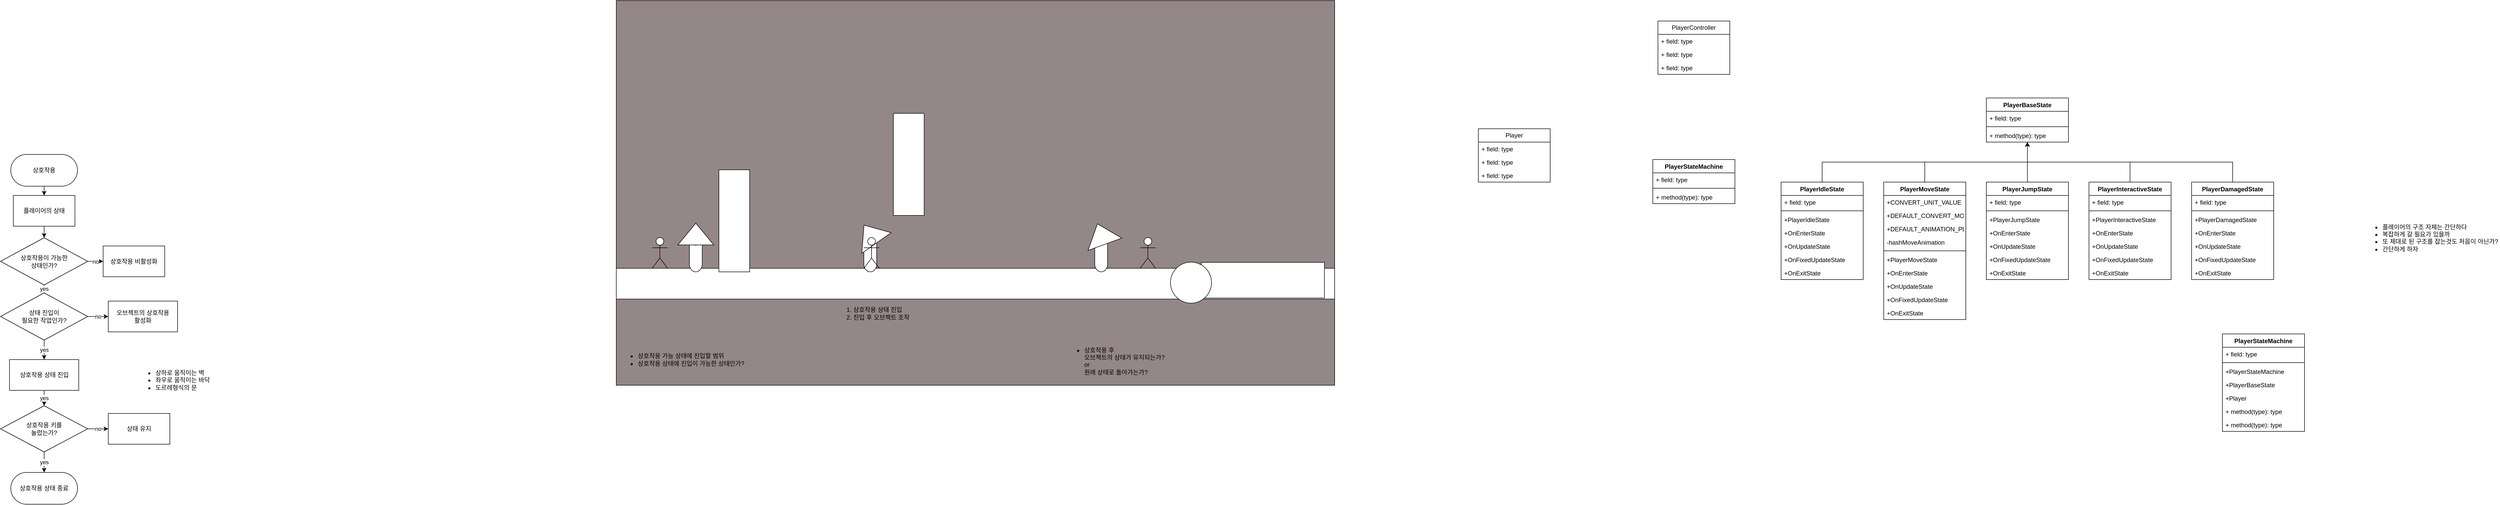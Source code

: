 <mxfile version="24.7.14">
  <diagram id="C5RBs43oDa-KdzZeNtuy" name="Page-1">
    <mxGraphModel dx="5763" dy="757" grid="1" gridSize="10" guides="1" tooltips="1" connect="1" arrows="1" fold="1" page="1" pageScale="1" pageWidth="827" pageHeight="1169" math="0" shadow="0">
      <root>
        <mxCell id="WIyWlLk6GJQsqaUBKTNV-0" />
        <mxCell id="WIyWlLk6GJQsqaUBKTNV-1" parent="WIyWlLk6GJQsqaUBKTNV-0" />
        <mxCell id="gmQWbF-xbGZ5uaHnf1Lp-3" value="" style="rounded=0;whiteSpace=wrap;html=1;fillColor=#948787;" parent="WIyWlLk6GJQsqaUBKTNV-1" vertex="1">
          <mxGeometry x="-2360" y="30" width="1400" height="750" as="geometry" />
        </mxCell>
        <mxCell id="gmQWbF-xbGZ5uaHnf1Lp-4" value="" style="rounded=0;whiteSpace=wrap;html=1;" parent="WIyWlLk6GJQsqaUBKTNV-1" vertex="1">
          <mxGeometry x="-2360" y="552" width="1400" height="60" as="geometry" />
        </mxCell>
        <mxCell id="gmQWbF-xbGZ5uaHnf1Lp-10" value="" style="group" parent="WIyWlLk6GJQsqaUBKTNV-1" vertex="1" connectable="0">
          <mxGeometry x="-2290" y="360" width="190" height="199" as="geometry" />
        </mxCell>
        <mxCell id="gmQWbF-xbGZ5uaHnf1Lp-2" value="" style="rounded=0;whiteSpace=wrap;html=1;" parent="gmQWbF-xbGZ5uaHnf1Lp-10" vertex="1">
          <mxGeometry x="130" width="60" height="199" as="geometry" />
        </mxCell>
        <mxCell id="gmQWbF-xbGZ5uaHnf1Lp-5" value="" style="shape=umlActor;verticalLabelPosition=bottom;verticalAlign=top;html=1;outlineConnect=0;" parent="gmQWbF-xbGZ5uaHnf1Lp-10" vertex="1">
          <mxGeometry y="132" width="30" height="60" as="geometry" />
        </mxCell>
        <mxCell id="gmQWbF-xbGZ5uaHnf1Lp-9" value="" style="group" parent="gmQWbF-xbGZ5uaHnf1Lp-10" vertex="1" connectable="0">
          <mxGeometry x="50" y="104" width="70" height="95" as="geometry" />
        </mxCell>
        <mxCell id="gmQWbF-xbGZ5uaHnf1Lp-8" value="" style="shape=cylinder3;whiteSpace=wrap;html=1;boundedLbl=1;backgroundOutline=1;size=15;" parent="gmQWbF-xbGZ5uaHnf1Lp-9" vertex="1">
          <mxGeometry x="22.5" y="13" width="25" height="82" as="geometry" />
        </mxCell>
        <mxCell id="gmQWbF-xbGZ5uaHnf1Lp-6" value="" style="triangle;whiteSpace=wrap;html=1;rotation=-90;" parent="gmQWbF-xbGZ5uaHnf1Lp-9" vertex="1">
          <mxGeometry x="13.75" y="-13.75" width="42.5" height="70" as="geometry" />
        </mxCell>
        <mxCell id="gmQWbF-xbGZ5uaHnf1Lp-11" value="" style="group" parent="WIyWlLk6GJQsqaUBKTNV-1" vertex="1" connectable="0">
          <mxGeometry x="-1950" y="360" width="190" height="199" as="geometry" />
        </mxCell>
        <mxCell id="gmQWbF-xbGZ5uaHnf1Lp-14" value="" style="group" parent="gmQWbF-xbGZ5uaHnf1Lp-11" vertex="1" connectable="0">
          <mxGeometry x="50" y="104" width="70" height="95" as="geometry" />
        </mxCell>
        <mxCell id="gmQWbF-xbGZ5uaHnf1Lp-15" value="" style="shape=cylinder3;whiteSpace=wrap;html=1;boundedLbl=1;backgroundOutline=1;size=15;" parent="gmQWbF-xbGZ5uaHnf1Lp-14" vertex="1">
          <mxGeometry x="22.5" y="13" width="25" height="82" as="geometry" />
        </mxCell>
        <mxCell id="gmQWbF-xbGZ5uaHnf1Lp-16" value="" style="triangle;whiteSpace=wrap;html=1;rotation=-125;" parent="gmQWbF-xbGZ5uaHnf1Lp-14" vertex="1">
          <mxGeometry x="13.75" y="-13.75" width="42.5" height="70" as="geometry" />
        </mxCell>
        <mxCell id="gmQWbF-xbGZ5uaHnf1Lp-13" value="" style="shape=umlActor;verticalLabelPosition=bottom;verticalAlign=top;html=1;outlineConnect=0;" parent="gmQWbF-xbGZ5uaHnf1Lp-14" vertex="1">
          <mxGeometry x="22.5" y="28" width="30" height="60" as="geometry" />
        </mxCell>
        <mxCell id="gmQWbF-xbGZ5uaHnf1Lp-12" value="" style="rounded=0;whiteSpace=wrap;html=1;" parent="WIyWlLk6GJQsqaUBKTNV-1" vertex="1">
          <mxGeometry x="-1820" y="250" width="60" height="199" as="geometry" />
        </mxCell>
        <mxCell id="gmQWbF-xbGZ5uaHnf1Lp-17" value="" style="group" parent="WIyWlLk6GJQsqaUBKTNV-1" vertex="1" connectable="0">
          <mxGeometry x="-1500" y="360" width="200" height="199" as="geometry" />
        </mxCell>
        <mxCell id="gmQWbF-xbGZ5uaHnf1Lp-19" value="" style="shape=umlActor;verticalLabelPosition=bottom;verticalAlign=top;html=1;outlineConnect=0;" parent="gmQWbF-xbGZ5uaHnf1Lp-17" vertex="1">
          <mxGeometry x="161" y="132" width="30" height="60" as="geometry" />
        </mxCell>
        <mxCell id="gmQWbF-xbGZ5uaHnf1Lp-20" value="" style="group" parent="gmQWbF-xbGZ5uaHnf1Lp-17" vertex="1" connectable="0">
          <mxGeometry x="50" y="104" width="70" height="95" as="geometry" />
        </mxCell>
        <mxCell id="gmQWbF-xbGZ5uaHnf1Lp-21" value="" style="shape=cylinder3;whiteSpace=wrap;html=1;boundedLbl=1;backgroundOutline=1;size=15;" parent="gmQWbF-xbGZ5uaHnf1Lp-20" vertex="1">
          <mxGeometry x="22.5" y="13" width="25" height="82" as="geometry" />
        </mxCell>
        <mxCell id="gmQWbF-xbGZ5uaHnf1Lp-22" value="" style="triangle;whiteSpace=wrap;html=1;rotation=-110;" parent="gmQWbF-xbGZ5uaHnf1Lp-20" vertex="1">
          <mxGeometry x="13.75" y="-13.75" width="42.5" height="70" as="geometry" />
        </mxCell>
        <mxCell id="gmQWbF-xbGZ5uaHnf1Lp-18" value="" style="rounded=0;whiteSpace=wrap;html=1;" parent="WIyWlLk6GJQsqaUBKTNV-1" vertex="1">
          <mxGeometry x="-1220" y="540.5" width="240" height="69.5" as="geometry" />
        </mxCell>
        <mxCell id="gmQWbF-xbGZ5uaHnf1Lp-32" value="&lt;ol&gt;&lt;li&gt;상호작용 상태 진입&lt;/li&gt;&lt;li&gt;진입 후 오브젝트 조작&lt;/li&gt;&lt;/ol&gt;" style="text;strokeColor=none;fillColor=none;html=1;whiteSpace=wrap;verticalAlign=middle;overflow=hidden;" parent="WIyWlLk6GJQsqaUBKTNV-1" vertex="1">
          <mxGeometry x="-1940" y="600" width="170" height="80" as="geometry" />
        </mxCell>
        <mxCell id="gmQWbF-xbGZ5uaHnf1Lp-33" value="&lt;ul&gt;&lt;li&gt;상호작용 가능 상태에 진입할 범위&lt;/li&gt;&lt;li&gt;상호작용 상태에 진입이 가능한 상태인가?&lt;/li&gt;&lt;/ul&gt;" style="text;strokeColor=none;fillColor=none;html=1;whiteSpace=wrap;verticalAlign=middle;overflow=hidden;" parent="WIyWlLk6GJQsqaUBKTNV-1" vertex="1">
          <mxGeometry x="-2360" y="690" width="300" height="80" as="geometry" />
        </mxCell>
        <mxCell id="gmQWbF-xbGZ5uaHnf1Lp-34" value="&lt;ul&gt;&lt;li&gt;상호작용 후&lt;br&gt;오브젝트의 상태가 유지되는가?&lt;br&gt;or&lt;br&gt;원래 상태로 돌아가는가?&lt;/li&gt;&lt;/ul&gt;" style="text;strokeColor=none;fillColor=none;html=1;whiteSpace=wrap;verticalAlign=middle;overflow=hidden;" parent="WIyWlLk6GJQsqaUBKTNV-1" vertex="1">
          <mxGeometry x="-1490" y="690" width="300" height="80" as="geometry" />
        </mxCell>
        <mxCell id="gmQWbF-xbGZ5uaHnf1Lp-62" style="edgeStyle=orthogonalEdgeStyle;rounded=0;orthogonalLoop=1;jettySize=auto;html=1;" parent="WIyWlLk6GJQsqaUBKTNV-1" source="gmQWbF-xbGZ5uaHnf1Lp-37" target="gmQWbF-xbGZ5uaHnf1Lp-39" edge="1">
          <mxGeometry relative="1" as="geometry" />
        </mxCell>
        <mxCell id="gmQWbF-xbGZ5uaHnf1Lp-37" value="상호작용" style="rounded=1;whiteSpace=wrap;html=1;arcSize=50;" parent="WIyWlLk6GJQsqaUBKTNV-1" vertex="1">
          <mxGeometry x="-3540" y="330" width="130" height="62" as="geometry" />
        </mxCell>
        <mxCell id="gmQWbF-xbGZ5uaHnf1Lp-59" value="yes" style="edgeStyle=orthogonalEdgeStyle;rounded=0;orthogonalLoop=1;jettySize=auto;html=1;entryX=0.5;entryY=0;entryDx=0;entryDy=0;" parent="WIyWlLk6GJQsqaUBKTNV-1" source="gmQWbF-xbGZ5uaHnf1Lp-38" target="gmQWbF-xbGZ5uaHnf1Lp-42" edge="1">
          <mxGeometry relative="1" as="geometry" />
        </mxCell>
        <mxCell id="gmQWbF-xbGZ5uaHnf1Lp-60" value="no" style="edgeStyle=orthogonalEdgeStyle;rounded=0;orthogonalLoop=1;jettySize=auto;html=1;" parent="WIyWlLk6GJQsqaUBKTNV-1" source="gmQWbF-xbGZ5uaHnf1Lp-38" target="gmQWbF-xbGZ5uaHnf1Lp-40" edge="1">
          <mxGeometry relative="1" as="geometry" />
        </mxCell>
        <mxCell id="gmQWbF-xbGZ5uaHnf1Lp-38" value="상호작용이 가능한&lt;br&gt;상태인가?" style="rhombus;whiteSpace=wrap;html=1;" parent="WIyWlLk6GJQsqaUBKTNV-1" vertex="1">
          <mxGeometry x="-3560" y="492.5" width="170" height="92" as="geometry" />
        </mxCell>
        <mxCell id="gmQWbF-xbGZ5uaHnf1Lp-61" style="edgeStyle=orthogonalEdgeStyle;rounded=0;orthogonalLoop=1;jettySize=auto;html=1;entryX=0.5;entryY=0;entryDx=0;entryDy=0;" parent="WIyWlLk6GJQsqaUBKTNV-1" source="gmQWbF-xbGZ5uaHnf1Lp-39" target="gmQWbF-xbGZ5uaHnf1Lp-38" edge="1">
          <mxGeometry relative="1" as="geometry" />
        </mxCell>
        <mxCell id="gmQWbF-xbGZ5uaHnf1Lp-39" value="플레이어의 상태" style="rounded=0;whiteSpace=wrap;html=1;" parent="WIyWlLk6GJQsqaUBKTNV-1" vertex="1">
          <mxGeometry x="-3535" y="410" width="120" height="60" as="geometry" />
        </mxCell>
        <mxCell id="gmQWbF-xbGZ5uaHnf1Lp-40" value="상호작용 비활성화" style="rounded=0;whiteSpace=wrap;html=1;" parent="WIyWlLk6GJQsqaUBKTNV-1" vertex="1">
          <mxGeometry x="-3360" y="508.5" width="120" height="60" as="geometry" />
        </mxCell>
        <mxCell id="gmQWbF-xbGZ5uaHnf1Lp-56" value="yes" style="edgeStyle=orthogonalEdgeStyle;rounded=0;orthogonalLoop=1;jettySize=auto;html=1;entryX=0.5;entryY=0;entryDx=0;entryDy=0;" parent="WIyWlLk6GJQsqaUBKTNV-1" source="gmQWbF-xbGZ5uaHnf1Lp-41" target="gmQWbF-xbGZ5uaHnf1Lp-45" edge="1">
          <mxGeometry relative="1" as="geometry" />
        </mxCell>
        <mxCell id="gmQWbF-xbGZ5uaHnf1Lp-41" value="상호작용 상태 진입" style="rounded=0;whiteSpace=wrap;html=1;" parent="WIyWlLk6GJQsqaUBKTNV-1" vertex="1">
          <mxGeometry x="-3542.5" y="730" width="135" height="60" as="geometry" />
        </mxCell>
        <mxCell id="gmQWbF-xbGZ5uaHnf1Lp-57" value="yes" style="edgeStyle=orthogonalEdgeStyle;rounded=0;orthogonalLoop=1;jettySize=auto;html=1;" parent="WIyWlLk6GJQsqaUBKTNV-1" source="gmQWbF-xbGZ5uaHnf1Lp-42" target="gmQWbF-xbGZ5uaHnf1Lp-41" edge="1">
          <mxGeometry relative="1" as="geometry" />
        </mxCell>
        <mxCell id="gmQWbF-xbGZ5uaHnf1Lp-58" value="no" style="edgeStyle=orthogonalEdgeStyle;rounded=0;orthogonalLoop=1;jettySize=auto;html=1;" parent="WIyWlLk6GJQsqaUBKTNV-1" source="gmQWbF-xbGZ5uaHnf1Lp-42" target="gmQWbF-xbGZ5uaHnf1Lp-43" edge="1">
          <mxGeometry relative="1" as="geometry" />
        </mxCell>
        <mxCell id="gmQWbF-xbGZ5uaHnf1Lp-42" value="상태 진입이&lt;br&gt;필요한 작업인가?" style="rhombus;whiteSpace=wrap;html=1;" parent="WIyWlLk6GJQsqaUBKTNV-1" vertex="1">
          <mxGeometry x="-3560" y="600" width="170" height="92" as="geometry" />
        </mxCell>
        <mxCell id="gmQWbF-xbGZ5uaHnf1Lp-43" value="오브젝트의 상호작용&lt;br&gt;활성화" style="rounded=0;whiteSpace=wrap;html=1;" parent="WIyWlLk6GJQsqaUBKTNV-1" vertex="1">
          <mxGeometry x="-3350" y="616" width="135" height="60" as="geometry" />
        </mxCell>
        <mxCell id="gmQWbF-xbGZ5uaHnf1Lp-54" value="yes" style="edgeStyle=orthogonalEdgeStyle;rounded=0;orthogonalLoop=1;jettySize=auto;html=1;" parent="WIyWlLk6GJQsqaUBKTNV-1" source="gmQWbF-xbGZ5uaHnf1Lp-45" target="gmQWbF-xbGZ5uaHnf1Lp-49" edge="1">
          <mxGeometry relative="1" as="geometry" />
        </mxCell>
        <mxCell id="gmQWbF-xbGZ5uaHnf1Lp-55" value="no" style="edgeStyle=orthogonalEdgeStyle;rounded=0;orthogonalLoop=1;jettySize=auto;html=1;entryX=0;entryY=0.5;entryDx=0;entryDy=0;" parent="WIyWlLk6GJQsqaUBKTNV-1" source="gmQWbF-xbGZ5uaHnf1Lp-45" target="gmQWbF-xbGZ5uaHnf1Lp-46" edge="1">
          <mxGeometry relative="1" as="geometry" />
        </mxCell>
        <mxCell id="gmQWbF-xbGZ5uaHnf1Lp-45" value="상호작용 키를&lt;br&gt;눌렀는가?" style="rhombus;whiteSpace=wrap;html=1;" parent="WIyWlLk6GJQsqaUBKTNV-1" vertex="1">
          <mxGeometry x="-3560" y="820" width="170" height="90" as="geometry" />
        </mxCell>
        <mxCell id="gmQWbF-xbGZ5uaHnf1Lp-46" value="상태 유지" style="rounded=0;whiteSpace=wrap;html=1;" parent="WIyWlLk6GJQsqaUBKTNV-1" vertex="1">
          <mxGeometry x="-3350" y="835" width="120" height="60" as="geometry" />
        </mxCell>
        <mxCell id="gmQWbF-xbGZ5uaHnf1Lp-49" value="상호작용 상태 종료" style="rounded=1;whiteSpace=wrap;html=1;arcSize=50;" parent="WIyWlLk6GJQsqaUBKTNV-1" vertex="1">
          <mxGeometry x="-3540" y="950" width="130" height="62" as="geometry" />
        </mxCell>
        <mxCell id="gmQWbF-xbGZ5uaHnf1Lp-50" value="" style="ellipse;whiteSpace=wrap;html=1;aspect=fixed;" parent="WIyWlLk6GJQsqaUBKTNV-1" vertex="1">
          <mxGeometry x="-1280" y="540" width="80" height="80" as="geometry" />
        </mxCell>
        <mxCell id="gmQWbF-xbGZ5uaHnf1Lp-51" value="&lt;ul&gt;&lt;li&gt;상하로 움직이는 벽&lt;/li&gt;&lt;li&gt;좌우로 움직이는 바닥&lt;/li&gt;&lt;li&gt;도르레형식의 문&lt;/li&gt;&lt;/ul&gt;" style="text;strokeColor=none;fillColor=none;html=1;whiteSpace=wrap;verticalAlign=middle;overflow=hidden;" parent="WIyWlLk6GJQsqaUBKTNV-1" vertex="1">
          <mxGeometry x="-3300" y="730" width="300" height="80" as="geometry" />
        </mxCell>
        <mxCell id="FF1QrlmVF40zC5lhkL89-0" value="Player" style="swimlane;fontStyle=0;childLayout=stackLayout;horizontal=1;startSize=26;fillColor=none;horizontalStack=0;resizeParent=1;resizeParentMax=0;resizeLast=0;collapsible=1;marginBottom=0;whiteSpace=wrap;html=1;" vertex="1" parent="WIyWlLk6GJQsqaUBKTNV-1">
          <mxGeometry x="-680" y="280" width="140" height="104" as="geometry" />
        </mxCell>
        <mxCell id="FF1QrlmVF40zC5lhkL89-1" value="+ field: type" style="text;strokeColor=none;fillColor=none;align=left;verticalAlign=top;spacingLeft=4;spacingRight=4;overflow=hidden;rotatable=0;points=[[0,0.5],[1,0.5]];portConstraint=eastwest;whiteSpace=wrap;html=1;" vertex="1" parent="FF1QrlmVF40zC5lhkL89-0">
          <mxGeometry y="26" width="140" height="26" as="geometry" />
        </mxCell>
        <mxCell id="FF1QrlmVF40zC5lhkL89-2" value="+ field: type" style="text;strokeColor=none;fillColor=none;align=left;verticalAlign=top;spacingLeft=4;spacingRight=4;overflow=hidden;rotatable=0;points=[[0,0.5],[1,0.5]];portConstraint=eastwest;whiteSpace=wrap;html=1;" vertex="1" parent="FF1QrlmVF40zC5lhkL89-0">
          <mxGeometry y="52" width="140" height="26" as="geometry" />
        </mxCell>
        <mxCell id="FF1QrlmVF40zC5lhkL89-3" value="+ field: type" style="text;strokeColor=none;fillColor=none;align=left;verticalAlign=top;spacingLeft=4;spacingRight=4;overflow=hidden;rotatable=0;points=[[0,0.5],[1,0.5]];portConstraint=eastwest;whiteSpace=wrap;html=1;" vertex="1" parent="FF1QrlmVF40zC5lhkL89-0">
          <mxGeometry y="78" width="140" height="26" as="geometry" />
        </mxCell>
        <mxCell id="FF1QrlmVF40zC5lhkL89-4" value="PlayerController" style="swimlane;fontStyle=0;childLayout=stackLayout;horizontal=1;startSize=26;fillColor=none;horizontalStack=0;resizeParent=1;resizeParentMax=0;resizeLast=0;collapsible=1;marginBottom=0;whiteSpace=wrap;html=1;" vertex="1" parent="WIyWlLk6GJQsqaUBKTNV-1">
          <mxGeometry x="-330" y="70" width="140" height="104" as="geometry" />
        </mxCell>
        <mxCell id="FF1QrlmVF40zC5lhkL89-5" value="+ field: type" style="text;strokeColor=none;fillColor=none;align=left;verticalAlign=top;spacingLeft=4;spacingRight=4;overflow=hidden;rotatable=0;points=[[0,0.5],[1,0.5]];portConstraint=eastwest;whiteSpace=wrap;html=1;" vertex="1" parent="FF1QrlmVF40zC5lhkL89-4">
          <mxGeometry y="26" width="140" height="26" as="geometry" />
        </mxCell>
        <mxCell id="FF1QrlmVF40zC5lhkL89-6" value="+ field: type" style="text;strokeColor=none;fillColor=none;align=left;verticalAlign=top;spacingLeft=4;spacingRight=4;overflow=hidden;rotatable=0;points=[[0,0.5],[1,0.5]];portConstraint=eastwest;whiteSpace=wrap;html=1;" vertex="1" parent="FF1QrlmVF40zC5lhkL89-4">
          <mxGeometry y="52" width="140" height="26" as="geometry" />
        </mxCell>
        <mxCell id="FF1QrlmVF40zC5lhkL89-7" value="+ field: type" style="text;strokeColor=none;fillColor=none;align=left;verticalAlign=top;spacingLeft=4;spacingRight=4;overflow=hidden;rotatable=0;points=[[0,0.5],[1,0.5]];portConstraint=eastwest;whiteSpace=wrap;html=1;" vertex="1" parent="FF1QrlmVF40zC5lhkL89-4">
          <mxGeometry y="78" width="140" height="26" as="geometry" />
        </mxCell>
        <mxCell id="FF1QrlmVF40zC5lhkL89-12" value="PlayerStateMachine" style="swimlane;fontStyle=1;align=center;verticalAlign=top;childLayout=stackLayout;horizontal=1;startSize=26;horizontalStack=0;resizeParent=1;resizeParentMax=0;resizeLast=0;collapsible=1;marginBottom=0;whiteSpace=wrap;html=1;" vertex="1" parent="WIyWlLk6GJQsqaUBKTNV-1">
          <mxGeometry x="-340" y="340" width="160" height="86" as="geometry" />
        </mxCell>
        <mxCell id="FF1QrlmVF40zC5lhkL89-13" value="+ field: type" style="text;strokeColor=none;fillColor=none;align=left;verticalAlign=top;spacingLeft=4;spacingRight=4;overflow=hidden;rotatable=0;points=[[0,0.5],[1,0.5]];portConstraint=eastwest;whiteSpace=wrap;html=1;" vertex="1" parent="FF1QrlmVF40zC5lhkL89-12">
          <mxGeometry y="26" width="160" height="26" as="geometry" />
        </mxCell>
        <mxCell id="FF1QrlmVF40zC5lhkL89-14" value="" style="line;strokeWidth=1;fillColor=none;align=left;verticalAlign=middle;spacingTop=-1;spacingLeft=3;spacingRight=3;rotatable=0;labelPosition=right;points=[];portConstraint=eastwest;strokeColor=inherit;" vertex="1" parent="FF1QrlmVF40zC5lhkL89-12">
          <mxGeometry y="52" width="160" height="8" as="geometry" />
        </mxCell>
        <mxCell id="FF1QrlmVF40zC5lhkL89-15" value="+ method(type): type" style="text;strokeColor=none;fillColor=none;align=left;verticalAlign=top;spacingLeft=4;spacingRight=4;overflow=hidden;rotatable=0;points=[[0,0.5],[1,0.5]];portConstraint=eastwest;whiteSpace=wrap;html=1;" vertex="1" parent="FF1QrlmVF40zC5lhkL89-12">
          <mxGeometry y="60" width="160" height="26" as="geometry" />
        </mxCell>
        <mxCell id="FF1QrlmVF40zC5lhkL89-16" value="PlayerBaseState" style="swimlane;fontStyle=1;align=center;verticalAlign=top;childLayout=stackLayout;horizontal=1;startSize=26;horizontalStack=0;resizeParent=1;resizeParentMax=0;resizeLast=0;collapsible=1;marginBottom=0;whiteSpace=wrap;html=1;" vertex="1" parent="WIyWlLk6GJQsqaUBKTNV-1">
          <mxGeometry x="310" y="220" width="160" height="86" as="geometry" />
        </mxCell>
        <mxCell id="FF1QrlmVF40zC5lhkL89-17" value="+ field: type" style="text;strokeColor=none;fillColor=none;align=left;verticalAlign=top;spacingLeft=4;spacingRight=4;overflow=hidden;rotatable=0;points=[[0,0.5],[1,0.5]];portConstraint=eastwest;whiteSpace=wrap;html=1;" vertex="1" parent="FF1QrlmVF40zC5lhkL89-16">
          <mxGeometry y="26" width="160" height="26" as="geometry" />
        </mxCell>
        <mxCell id="FF1QrlmVF40zC5lhkL89-18" value="" style="line;strokeWidth=1;fillColor=none;align=left;verticalAlign=middle;spacingTop=-1;spacingLeft=3;spacingRight=3;rotatable=0;labelPosition=right;points=[];portConstraint=eastwest;strokeColor=inherit;" vertex="1" parent="FF1QrlmVF40zC5lhkL89-16">
          <mxGeometry y="52" width="160" height="8" as="geometry" />
        </mxCell>
        <mxCell id="FF1QrlmVF40zC5lhkL89-19" value="+ method(type): type" style="text;strokeColor=none;fillColor=none;align=left;verticalAlign=top;spacingLeft=4;spacingRight=4;overflow=hidden;rotatable=0;points=[[0,0.5],[1,0.5]];portConstraint=eastwest;whiteSpace=wrap;html=1;" vertex="1" parent="FF1QrlmVF40zC5lhkL89-16">
          <mxGeometry y="60" width="160" height="26" as="geometry" />
        </mxCell>
        <mxCell id="FF1QrlmVF40zC5lhkL89-40" value="" style="group" vertex="1" connectable="0" parent="WIyWlLk6GJQsqaUBKTNV-1">
          <mxGeometry x="-90" y="384" width="960" height="176" as="geometry" />
        </mxCell>
        <mxCell id="FF1QrlmVF40zC5lhkL89-20" value="PlayerIdleState" style="swimlane;fontStyle=1;align=center;verticalAlign=top;childLayout=stackLayout;horizontal=1;startSize=26;horizontalStack=0;resizeParent=1;resizeParentMax=0;resizeLast=0;collapsible=1;marginBottom=0;whiteSpace=wrap;html=1;" vertex="1" parent="FF1QrlmVF40zC5lhkL89-40">
          <mxGeometry width="160" height="190" as="geometry" />
        </mxCell>
        <mxCell id="FF1QrlmVF40zC5lhkL89-21" value="+ field: type" style="text;strokeColor=none;fillColor=none;align=left;verticalAlign=top;spacingLeft=4;spacingRight=4;overflow=hidden;rotatable=0;points=[[0,0.5],[1,0.5]];portConstraint=eastwest;whiteSpace=wrap;html=1;" vertex="1" parent="FF1QrlmVF40zC5lhkL89-20">
          <mxGeometry y="26" width="160" height="26" as="geometry" />
        </mxCell>
        <mxCell id="FF1QrlmVF40zC5lhkL89-22" value="" style="line;strokeWidth=1;fillColor=none;align=left;verticalAlign=middle;spacingTop=-1;spacingLeft=3;spacingRight=3;rotatable=0;labelPosition=right;points=[];portConstraint=eastwest;strokeColor=inherit;" vertex="1" parent="FF1QrlmVF40zC5lhkL89-20">
          <mxGeometry y="52" width="160" height="8" as="geometry" />
        </mxCell>
        <mxCell id="FF1QrlmVF40zC5lhkL89-58" value="+PlayerIdleState" style="text;strokeColor=none;fillColor=none;align=left;verticalAlign=top;spacingLeft=4;spacingRight=4;overflow=hidden;rotatable=0;points=[[0,0.5],[1,0.5]];portConstraint=eastwest;whiteSpace=wrap;html=1;" vertex="1" parent="FF1QrlmVF40zC5lhkL89-20">
          <mxGeometry y="60" width="160" height="26" as="geometry" />
        </mxCell>
        <mxCell id="FF1QrlmVF40zC5lhkL89-59" value="+OnEnterState" style="text;strokeColor=none;fillColor=none;align=left;verticalAlign=top;spacingLeft=4;spacingRight=4;overflow=hidden;rotatable=0;points=[[0,0.5],[1,0.5]];portConstraint=eastwest;whiteSpace=wrap;html=1;" vertex="1" parent="FF1QrlmVF40zC5lhkL89-20">
          <mxGeometry y="86" width="160" height="26" as="geometry" />
        </mxCell>
        <mxCell id="FF1QrlmVF40zC5lhkL89-60" value="+OnUpdateState" style="text;strokeColor=none;fillColor=none;align=left;verticalAlign=top;spacingLeft=4;spacingRight=4;overflow=hidden;rotatable=0;points=[[0,0.5],[1,0.5]];portConstraint=eastwest;whiteSpace=wrap;html=1;" vertex="1" parent="FF1QrlmVF40zC5lhkL89-20">
          <mxGeometry y="112" width="160" height="26" as="geometry" />
        </mxCell>
        <mxCell id="FF1QrlmVF40zC5lhkL89-61" value="+OnFixedUpdateState" style="text;strokeColor=none;fillColor=none;align=left;verticalAlign=top;spacingLeft=4;spacingRight=4;overflow=hidden;rotatable=0;points=[[0,0.5],[1,0.5]];portConstraint=eastwest;whiteSpace=wrap;html=1;" vertex="1" parent="FF1QrlmVF40zC5lhkL89-20">
          <mxGeometry y="138" width="160" height="26" as="geometry" />
        </mxCell>
        <mxCell id="FF1QrlmVF40zC5lhkL89-62" value="+OnExitState" style="text;strokeColor=none;fillColor=none;align=left;verticalAlign=top;spacingLeft=4;spacingRight=4;overflow=hidden;rotatable=0;points=[[0,0.5],[1,0.5]];portConstraint=eastwest;whiteSpace=wrap;html=1;" vertex="1" parent="FF1QrlmVF40zC5lhkL89-20">
          <mxGeometry y="164" width="160" height="26" as="geometry" />
        </mxCell>
        <mxCell id="FF1QrlmVF40zC5lhkL89-24" value="PlayerMoveState" style="swimlane;fontStyle=1;align=center;verticalAlign=top;childLayout=stackLayout;horizontal=1;startSize=26;horizontalStack=0;resizeParent=1;resizeParentMax=0;resizeLast=0;collapsible=1;marginBottom=0;whiteSpace=wrap;html=1;" vertex="1" parent="FF1QrlmVF40zC5lhkL89-40">
          <mxGeometry x="200" width="160" height="268" as="geometry" />
        </mxCell>
        <mxCell id="FF1QrlmVF40zC5lhkL89-25" value="+CONVERT_UNIT_VALUE" style="text;strokeColor=none;fillColor=none;align=left;verticalAlign=top;spacingLeft=4;spacingRight=4;overflow=hidden;rotatable=0;points=[[0,0.5],[1,0.5]];portConstraint=eastwest;whiteSpace=wrap;html=1;" vertex="1" parent="FF1QrlmVF40zC5lhkL89-24">
          <mxGeometry y="26" width="160" height="26" as="geometry" />
        </mxCell>
        <mxCell id="FF1QrlmVF40zC5lhkL89-46" value="+DEFAULT_CONVERT_MOVESPEED" style="text;strokeColor=none;fillColor=none;align=left;verticalAlign=top;spacingLeft=4;spacingRight=4;overflow=hidden;rotatable=0;points=[[0,0.5],[1,0.5]];portConstraint=eastwest;whiteSpace=wrap;html=1;" vertex="1" parent="FF1QrlmVF40zC5lhkL89-24">
          <mxGeometry y="52" width="160" height="26" as="geometry" />
        </mxCell>
        <mxCell id="FF1QrlmVF40zC5lhkL89-47" value="+DEFAULT_ANIMATION_PLAYSPEED" style="text;strokeColor=none;fillColor=none;align=left;verticalAlign=top;spacingLeft=4;spacingRight=4;overflow=hidden;rotatable=0;points=[[0,0.5],[1,0.5]];portConstraint=eastwest;whiteSpace=wrap;html=1;" vertex="1" parent="FF1QrlmVF40zC5lhkL89-24">
          <mxGeometry y="78" width="160" height="26" as="geometry" />
        </mxCell>
        <mxCell id="FF1QrlmVF40zC5lhkL89-48" value="-hashMoveAnimation" style="text;strokeColor=none;fillColor=none;align=left;verticalAlign=top;spacingLeft=4;spacingRight=4;overflow=hidden;rotatable=0;points=[[0,0.5],[1,0.5]];portConstraint=eastwest;whiteSpace=wrap;html=1;" vertex="1" parent="FF1QrlmVF40zC5lhkL89-24">
          <mxGeometry y="104" width="160" height="26" as="geometry" />
        </mxCell>
        <mxCell id="FF1QrlmVF40zC5lhkL89-26" value="" style="line;strokeWidth=1;fillColor=none;align=left;verticalAlign=middle;spacingTop=-1;spacingLeft=3;spacingRight=3;rotatable=0;labelPosition=right;points=[];portConstraint=eastwest;strokeColor=inherit;" vertex="1" parent="FF1QrlmVF40zC5lhkL89-24">
          <mxGeometry y="130" width="160" height="8" as="geometry" />
        </mxCell>
        <mxCell id="FF1QrlmVF40zC5lhkL89-27" value="+PlayerMoveState" style="text;strokeColor=none;fillColor=none;align=left;verticalAlign=top;spacingLeft=4;spacingRight=4;overflow=hidden;rotatable=0;points=[[0,0.5],[1,0.5]];portConstraint=eastwest;whiteSpace=wrap;html=1;" vertex="1" parent="FF1QrlmVF40zC5lhkL89-24">
          <mxGeometry y="138" width="160" height="26" as="geometry" />
        </mxCell>
        <mxCell id="FF1QrlmVF40zC5lhkL89-49" value="+OnEnterState" style="text;strokeColor=none;fillColor=none;align=left;verticalAlign=top;spacingLeft=4;spacingRight=4;overflow=hidden;rotatable=0;points=[[0,0.5],[1,0.5]];portConstraint=eastwest;whiteSpace=wrap;html=1;" vertex="1" parent="FF1QrlmVF40zC5lhkL89-24">
          <mxGeometry y="164" width="160" height="26" as="geometry" />
        </mxCell>
        <mxCell id="FF1QrlmVF40zC5lhkL89-50" value="+OnUpdateState" style="text;strokeColor=none;fillColor=none;align=left;verticalAlign=top;spacingLeft=4;spacingRight=4;overflow=hidden;rotatable=0;points=[[0,0.5],[1,0.5]];portConstraint=eastwest;whiteSpace=wrap;html=1;" vertex="1" parent="FF1QrlmVF40zC5lhkL89-24">
          <mxGeometry y="190" width="160" height="26" as="geometry" />
        </mxCell>
        <mxCell id="FF1QrlmVF40zC5lhkL89-52" value="+OnFixedUpdateState" style="text;strokeColor=none;fillColor=none;align=left;verticalAlign=top;spacingLeft=4;spacingRight=4;overflow=hidden;rotatable=0;points=[[0,0.5],[1,0.5]];portConstraint=eastwest;whiteSpace=wrap;html=1;" vertex="1" parent="FF1QrlmVF40zC5lhkL89-24">
          <mxGeometry y="216" width="160" height="26" as="geometry" />
        </mxCell>
        <mxCell id="FF1QrlmVF40zC5lhkL89-51" value="+OnExitState" style="text;strokeColor=none;fillColor=none;align=left;verticalAlign=top;spacingLeft=4;spacingRight=4;overflow=hidden;rotatable=0;points=[[0,0.5],[1,0.5]];portConstraint=eastwest;whiteSpace=wrap;html=1;" vertex="1" parent="FF1QrlmVF40zC5lhkL89-24">
          <mxGeometry y="242" width="160" height="26" as="geometry" />
        </mxCell>
        <mxCell id="FF1QrlmVF40zC5lhkL89-28" value="PlayerInteractiveState" style="swimlane;fontStyle=1;align=center;verticalAlign=top;childLayout=stackLayout;horizontal=1;startSize=26;horizontalStack=0;resizeParent=1;resizeParentMax=0;resizeLast=0;collapsible=1;marginBottom=0;whiteSpace=wrap;html=1;" vertex="1" parent="FF1QrlmVF40zC5lhkL89-40">
          <mxGeometry x="600" width="160" height="190" as="geometry" />
        </mxCell>
        <mxCell id="FF1QrlmVF40zC5lhkL89-29" value="+ field: type" style="text;strokeColor=none;fillColor=none;align=left;verticalAlign=top;spacingLeft=4;spacingRight=4;overflow=hidden;rotatable=0;points=[[0,0.5],[1,0.5]];portConstraint=eastwest;whiteSpace=wrap;html=1;" vertex="1" parent="FF1QrlmVF40zC5lhkL89-28">
          <mxGeometry y="26" width="160" height="26" as="geometry" />
        </mxCell>
        <mxCell id="FF1QrlmVF40zC5lhkL89-30" value="" style="line;strokeWidth=1;fillColor=none;align=left;verticalAlign=middle;spacingTop=-1;spacingLeft=3;spacingRight=3;rotatable=0;labelPosition=right;points=[];portConstraint=eastwest;strokeColor=inherit;" vertex="1" parent="FF1QrlmVF40zC5lhkL89-28">
          <mxGeometry y="52" width="160" height="8" as="geometry" />
        </mxCell>
        <mxCell id="FF1QrlmVF40zC5lhkL89-68" value="+PlayerInteractiveState" style="text;strokeColor=none;fillColor=none;align=left;verticalAlign=top;spacingLeft=4;spacingRight=4;overflow=hidden;rotatable=0;points=[[0,0.5],[1,0.5]];portConstraint=eastwest;whiteSpace=wrap;html=1;" vertex="1" parent="FF1QrlmVF40zC5lhkL89-28">
          <mxGeometry y="60" width="160" height="26" as="geometry" />
        </mxCell>
        <mxCell id="FF1QrlmVF40zC5lhkL89-69" value="+OnEnterState" style="text;strokeColor=none;fillColor=none;align=left;verticalAlign=top;spacingLeft=4;spacingRight=4;overflow=hidden;rotatable=0;points=[[0,0.5],[1,0.5]];portConstraint=eastwest;whiteSpace=wrap;html=1;" vertex="1" parent="FF1QrlmVF40zC5lhkL89-28">
          <mxGeometry y="86" width="160" height="26" as="geometry" />
        </mxCell>
        <mxCell id="FF1QrlmVF40zC5lhkL89-70" value="+OnUpdateState" style="text;strokeColor=none;fillColor=none;align=left;verticalAlign=top;spacingLeft=4;spacingRight=4;overflow=hidden;rotatable=0;points=[[0,0.5],[1,0.5]];portConstraint=eastwest;whiteSpace=wrap;html=1;" vertex="1" parent="FF1QrlmVF40zC5lhkL89-28">
          <mxGeometry y="112" width="160" height="26" as="geometry" />
        </mxCell>
        <mxCell id="FF1QrlmVF40zC5lhkL89-71" value="+OnFixedUpdateState" style="text;strokeColor=none;fillColor=none;align=left;verticalAlign=top;spacingLeft=4;spacingRight=4;overflow=hidden;rotatable=0;points=[[0,0.5],[1,0.5]];portConstraint=eastwest;whiteSpace=wrap;html=1;" vertex="1" parent="FF1QrlmVF40zC5lhkL89-28">
          <mxGeometry y="138" width="160" height="26" as="geometry" />
        </mxCell>
        <mxCell id="FF1QrlmVF40zC5lhkL89-72" value="+OnExitState" style="text;strokeColor=none;fillColor=none;align=left;verticalAlign=top;spacingLeft=4;spacingRight=4;overflow=hidden;rotatable=0;points=[[0,0.5],[1,0.5]];portConstraint=eastwest;whiteSpace=wrap;html=1;" vertex="1" parent="FF1QrlmVF40zC5lhkL89-28">
          <mxGeometry y="164" width="160" height="26" as="geometry" />
        </mxCell>
        <mxCell id="FF1QrlmVF40zC5lhkL89-32" value="PlayerJumpState" style="swimlane;fontStyle=1;align=center;verticalAlign=top;childLayout=stackLayout;horizontal=1;startSize=26;horizontalStack=0;resizeParent=1;resizeParentMax=0;resizeLast=0;collapsible=1;marginBottom=0;whiteSpace=wrap;html=1;" vertex="1" parent="FF1QrlmVF40zC5lhkL89-40">
          <mxGeometry x="400" width="160" height="190" as="geometry" />
        </mxCell>
        <mxCell id="FF1QrlmVF40zC5lhkL89-33" value="+ field: type" style="text;strokeColor=none;fillColor=none;align=left;verticalAlign=top;spacingLeft=4;spacingRight=4;overflow=hidden;rotatable=0;points=[[0,0.5],[1,0.5]];portConstraint=eastwest;whiteSpace=wrap;html=1;" vertex="1" parent="FF1QrlmVF40zC5lhkL89-32">
          <mxGeometry y="26" width="160" height="26" as="geometry" />
        </mxCell>
        <mxCell id="FF1QrlmVF40zC5lhkL89-34" value="" style="line;strokeWidth=1;fillColor=none;align=left;verticalAlign=middle;spacingTop=-1;spacingLeft=3;spacingRight=3;rotatable=0;labelPosition=right;points=[];portConstraint=eastwest;strokeColor=inherit;" vertex="1" parent="FF1QrlmVF40zC5lhkL89-32">
          <mxGeometry y="52" width="160" height="8" as="geometry" />
        </mxCell>
        <mxCell id="FF1QrlmVF40zC5lhkL89-63" value="+PlayerJumpState" style="text;strokeColor=none;fillColor=none;align=left;verticalAlign=top;spacingLeft=4;spacingRight=4;overflow=hidden;rotatable=0;points=[[0,0.5],[1,0.5]];portConstraint=eastwest;whiteSpace=wrap;html=1;" vertex="1" parent="FF1QrlmVF40zC5lhkL89-32">
          <mxGeometry y="60" width="160" height="26" as="geometry" />
        </mxCell>
        <mxCell id="FF1QrlmVF40zC5lhkL89-64" value="+OnEnterState" style="text;strokeColor=none;fillColor=none;align=left;verticalAlign=top;spacingLeft=4;spacingRight=4;overflow=hidden;rotatable=0;points=[[0,0.5],[1,0.5]];portConstraint=eastwest;whiteSpace=wrap;html=1;" vertex="1" parent="FF1QrlmVF40zC5lhkL89-32">
          <mxGeometry y="86" width="160" height="26" as="geometry" />
        </mxCell>
        <mxCell id="FF1QrlmVF40zC5lhkL89-65" value="+OnUpdateState" style="text;strokeColor=none;fillColor=none;align=left;verticalAlign=top;spacingLeft=4;spacingRight=4;overflow=hidden;rotatable=0;points=[[0,0.5],[1,0.5]];portConstraint=eastwest;whiteSpace=wrap;html=1;" vertex="1" parent="FF1QrlmVF40zC5lhkL89-32">
          <mxGeometry y="112" width="160" height="26" as="geometry" />
        </mxCell>
        <mxCell id="FF1QrlmVF40zC5lhkL89-66" value="+OnFixedUpdateState" style="text;strokeColor=none;fillColor=none;align=left;verticalAlign=top;spacingLeft=4;spacingRight=4;overflow=hidden;rotatable=0;points=[[0,0.5],[1,0.5]];portConstraint=eastwest;whiteSpace=wrap;html=1;" vertex="1" parent="FF1QrlmVF40zC5lhkL89-32">
          <mxGeometry y="138" width="160" height="26" as="geometry" />
        </mxCell>
        <mxCell id="FF1QrlmVF40zC5lhkL89-67" value="+OnExitState" style="text;strokeColor=none;fillColor=none;align=left;verticalAlign=top;spacingLeft=4;spacingRight=4;overflow=hidden;rotatable=0;points=[[0,0.5],[1,0.5]];portConstraint=eastwest;whiteSpace=wrap;html=1;" vertex="1" parent="FF1QrlmVF40zC5lhkL89-32">
          <mxGeometry y="164" width="160" height="26" as="geometry" />
        </mxCell>
        <mxCell id="FF1QrlmVF40zC5lhkL89-36" value="PlayerDamagedState" style="swimlane;fontStyle=1;align=center;verticalAlign=top;childLayout=stackLayout;horizontal=1;startSize=26;horizontalStack=0;resizeParent=1;resizeParentMax=0;resizeLast=0;collapsible=1;marginBottom=0;whiteSpace=wrap;html=1;" vertex="1" parent="FF1QrlmVF40zC5lhkL89-40">
          <mxGeometry x="800" width="160" height="190" as="geometry" />
        </mxCell>
        <mxCell id="FF1QrlmVF40zC5lhkL89-37" value="+ field: type" style="text;strokeColor=none;fillColor=none;align=left;verticalAlign=top;spacingLeft=4;spacingRight=4;overflow=hidden;rotatable=0;points=[[0,0.5],[1,0.5]];portConstraint=eastwest;whiteSpace=wrap;html=1;" vertex="1" parent="FF1QrlmVF40zC5lhkL89-36">
          <mxGeometry y="26" width="160" height="26" as="geometry" />
        </mxCell>
        <mxCell id="FF1QrlmVF40zC5lhkL89-38" value="" style="line;strokeWidth=1;fillColor=none;align=left;verticalAlign=middle;spacingTop=-1;spacingLeft=3;spacingRight=3;rotatable=0;labelPosition=right;points=[];portConstraint=eastwest;strokeColor=inherit;" vertex="1" parent="FF1QrlmVF40zC5lhkL89-36">
          <mxGeometry y="52" width="160" height="8" as="geometry" />
        </mxCell>
        <mxCell id="FF1QrlmVF40zC5lhkL89-73" value="+PlayerDamagedState" style="text;strokeColor=none;fillColor=none;align=left;verticalAlign=top;spacingLeft=4;spacingRight=4;overflow=hidden;rotatable=0;points=[[0,0.5],[1,0.5]];portConstraint=eastwest;whiteSpace=wrap;html=1;" vertex="1" parent="FF1QrlmVF40zC5lhkL89-36">
          <mxGeometry y="60" width="160" height="26" as="geometry" />
        </mxCell>
        <mxCell id="FF1QrlmVF40zC5lhkL89-74" value="+OnEnterState" style="text;strokeColor=none;fillColor=none;align=left;verticalAlign=top;spacingLeft=4;spacingRight=4;overflow=hidden;rotatable=0;points=[[0,0.5],[1,0.5]];portConstraint=eastwest;whiteSpace=wrap;html=1;" vertex="1" parent="FF1QrlmVF40zC5lhkL89-36">
          <mxGeometry y="86" width="160" height="26" as="geometry" />
        </mxCell>
        <mxCell id="FF1QrlmVF40zC5lhkL89-75" value="+OnUpdateState" style="text;strokeColor=none;fillColor=none;align=left;verticalAlign=top;spacingLeft=4;spacingRight=4;overflow=hidden;rotatable=0;points=[[0,0.5],[1,0.5]];portConstraint=eastwest;whiteSpace=wrap;html=1;" vertex="1" parent="FF1QrlmVF40zC5lhkL89-36">
          <mxGeometry y="112" width="160" height="26" as="geometry" />
        </mxCell>
        <mxCell id="FF1QrlmVF40zC5lhkL89-76" value="+OnFixedUpdateState" style="text;strokeColor=none;fillColor=none;align=left;verticalAlign=top;spacingLeft=4;spacingRight=4;overflow=hidden;rotatable=0;points=[[0,0.5],[1,0.5]];portConstraint=eastwest;whiteSpace=wrap;html=1;" vertex="1" parent="FF1QrlmVF40zC5lhkL89-36">
          <mxGeometry y="138" width="160" height="26" as="geometry" />
        </mxCell>
        <mxCell id="FF1QrlmVF40zC5lhkL89-77" value="+OnExitState" style="text;strokeColor=none;fillColor=none;align=left;verticalAlign=top;spacingLeft=4;spacingRight=4;overflow=hidden;rotatable=0;points=[[0,0.5],[1,0.5]];portConstraint=eastwest;whiteSpace=wrap;html=1;" vertex="1" parent="FF1QrlmVF40zC5lhkL89-36">
          <mxGeometry y="164" width="160" height="26" as="geometry" />
        </mxCell>
        <mxCell id="FF1QrlmVF40zC5lhkL89-41" style="edgeStyle=orthogonalEdgeStyle;rounded=0;orthogonalLoop=1;jettySize=auto;html=1;exitX=0.5;exitY=0;exitDx=0;exitDy=0;" edge="1" parent="WIyWlLk6GJQsqaUBKTNV-1" source="FF1QrlmVF40zC5lhkL89-20" target="FF1QrlmVF40zC5lhkL89-16">
          <mxGeometry relative="1" as="geometry" />
        </mxCell>
        <mxCell id="FF1QrlmVF40zC5lhkL89-42" style="edgeStyle=orthogonalEdgeStyle;rounded=0;orthogonalLoop=1;jettySize=auto;html=1;exitX=0.5;exitY=0;exitDx=0;exitDy=0;" edge="1" parent="WIyWlLk6GJQsqaUBKTNV-1" source="FF1QrlmVF40zC5lhkL89-24" target="FF1QrlmVF40zC5lhkL89-16">
          <mxGeometry relative="1" as="geometry" />
        </mxCell>
        <mxCell id="FF1QrlmVF40zC5lhkL89-43" style="edgeStyle=orthogonalEdgeStyle;rounded=0;orthogonalLoop=1;jettySize=auto;html=1;" edge="1" parent="WIyWlLk6GJQsqaUBKTNV-1" source="FF1QrlmVF40zC5lhkL89-32" target="FF1QrlmVF40zC5lhkL89-16">
          <mxGeometry relative="1" as="geometry" />
        </mxCell>
        <mxCell id="FF1QrlmVF40zC5lhkL89-44" style="edgeStyle=orthogonalEdgeStyle;rounded=0;orthogonalLoop=1;jettySize=auto;html=1;exitX=0.5;exitY=0;exitDx=0;exitDy=0;" edge="1" parent="WIyWlLk6GJQsqaUBKTNV-1" source="FF1QrlmVF40zC5lhkL89-28" target="FF1QrlmVF40zC5lhkL89-16">
          <mxGeometry relative="1" as="geometry" />
        </mxCell>
        <mxCell id="FF1QrlmVF40zC5lhkL89-45" style="edgeStyle=orthogonalEdgeStyle;rounded=0;orthogonalLoop=1;jettySize=auto;html=1;exitX=0.5;exitY=0;exitDx=0;exitDy=0;" edge="1" parent="WIyWlLk6GJQsqaUBKTNV-1" source="FF1QrlmVF40zC5lhkL89-36" target="FF1QrlmVF40zC5lhkL89-16">
          <mxGeometry relative="1" as="geometry" />
        </mxCell>
        <mxCell id="FF1QrlmVF40zC5lhkL89-78" value="PlayerStateMachine" style="swimlane;fontStyle=1;align=center;verticalAlign=top;childLayout=stackLayout;horizontal=1;startSize=26;horizontalStack=0;resizeParent=1;resizeParentMax=0;resizeLast=0;collapsible=1;marginBottom=0;whiteSpace=wrap;html=1;" vertex="1" parent="WIyWlLk6GJQsqaUBKTNV-1">
          <mxGeometry x="770" y="680" width="160" height="190" as="geometry" />
        </mxCell>
        <mxCell id="FF1QrlmVF40zC5lhkL89-79" value="+ field: type" style="text;strokeColor=none;fillColor=none;align=left;verticalAlign=top;spacingLeft=4;spacingRight=4;overflow=hidden;rotatable=0;points=[[0,0.5],[1,0.5]];portConstraint=eastwest;whiteSpace=wrap;html=1;" vertex="1" parent="FF1QrlmVF40zC5lhkL89-78">
          <mxGeometry y="26" width="160" height="26" as="geometry" />
        </mxCell>
        <mxCell id="FF1QrlmVF40zC5lhkL89-80" value="" style="line;strokeWidth=1;fillColor=none;align=left;verticalAlign=middle;spacingTop=-1;spacingLeft=3;spacingRight=3;rotatable=0;labelPosition=right;points=[];portConstraint=eastwest;strokeColor=inherit;" vertex="1" parent="FF1QrlmVF40zC5lhkL89-78">
          <mxGeometry y="52" width="160" height="8" as="geometry" />
        </mxCell>
        <mxCell id="FF1QrlmVF40zC5lhkL89-81" value="+PlayerStateMachine" style="text;strokeColor=none;fillColor=none;align=left;verticalAlign=top;spacingLeft=4;spacingRight=4;overflow=hidden;rotatable=0;points=[[0,0.5],[1,0.5]];portConstraint=eastwest;whiteSpace=wrap;html=1;" vertex="1" parent="FF1QrlmVF40zC5lhkL89-78">
          <mxGeometry y="60" width="160" height="26" as="geometry" />
        </mxCell>
        <mxCell id="FF1QrlmVF40zC5lhkL89-82" value="+PlayerBaseState" style="text;strokeColor=none;fillColor=none;align=left;verticalAlign=top;spacingLeft=4;spacingRight=4;overflow=hidden;rotatable=0;points=[[0,0.5],[1,0.5]];portConstraint=eastwest;whiteSpace=wrap;html=1;" vertex="1" parent="FF1QrlmVF40zC5lhkL89-78">
          <mxGeometry y="86" width="160" height="26" as="geometry" />
        </mxCell>
        <mxCell id="FF1QrlmVF40zC5lhkL89-83" value="+Player" style="text;strokeColor=none;fillColor=none;align=left;verticalAlign=top;spacingLeft=4;spacingRight=4;overflow=hidden;rotatable=0;points=[[0,0.5],[1,0.5]];portConstraint=eastwest;whiteSpace=wrap;html=1;" vertex="1" parent="FF1QrlmVF40zC5lhkL89-78">
          <mxGeometry y="112" width="160" height="26" as="geometry" />
        </mxCell>
        <mxCell id="FF1QrlmVF40zC5lhkL89-84" value="+ method(type): type" style="text;strokeColor=none;fillColor=none;align=left;verticalAlign=top;spacingLeft=4;spacingRight=4;overflow=hidden;rotatable=0;points=[[0,0.5],[1,0.5]];portConstraint=eastwest;whiteSpace=wrap;html=1;" vertex="1" parent="FF1QrlmVF40zC5lhkL89-78">
          <mxGeometry y="138" width="160" height="26" as="geometry" />
        </mxCell>
        <mxCell id="FF1QrlmVF40zC5lhkL89-85" value="+ method(type): type" style="text;strokeColor=none;fillColor=none;align=left;verticalAlign=top;spacingLeft=4;spacingRight=4;overflow=hidden;rotatable=0;points=[[0,0.5],[1,0.5]];portConstraint=eastwest;whiteSpace=wrap;html=1;" vertex="1" parent="FF1QrlmVF40zC5lhkL89-78">
          <mxGeometry y="164" width="160" height="26" as="geometry" />
        </mxCell>
        <mxCell id="FF1QrlmVF40zC5lhkL89-86" value="&lt;ul&gt;&lt;li&gt;플레이어의 구조 자체는 간단하다&lt;/li&gt;&lt;li&gt;복잡하게 갈 필요가 있을까&lt;/li&gt;&lt;li&gt;또 제대로 된 구조를 잡는것도 처음이 아닌가?&lt;/li&gt;&lt;li&gt;간단하게 하자&lt;/li&gt;&lt;/ul&gt;" style="text;strokeColor=none;fillColor=none;html=1;whiteSpace=wrap;verticalAlign=middle;overflow=hidden;" vertex="1" parent="WIyWlLk6GJQsqaUBKTNV-1">
          <mxGeometry x="1040" y="450" width="270" height="80" as="geometry" />
        </mxCell>
      </root>
    </mxGraphModel>
  </diagram>
</mxfile>
